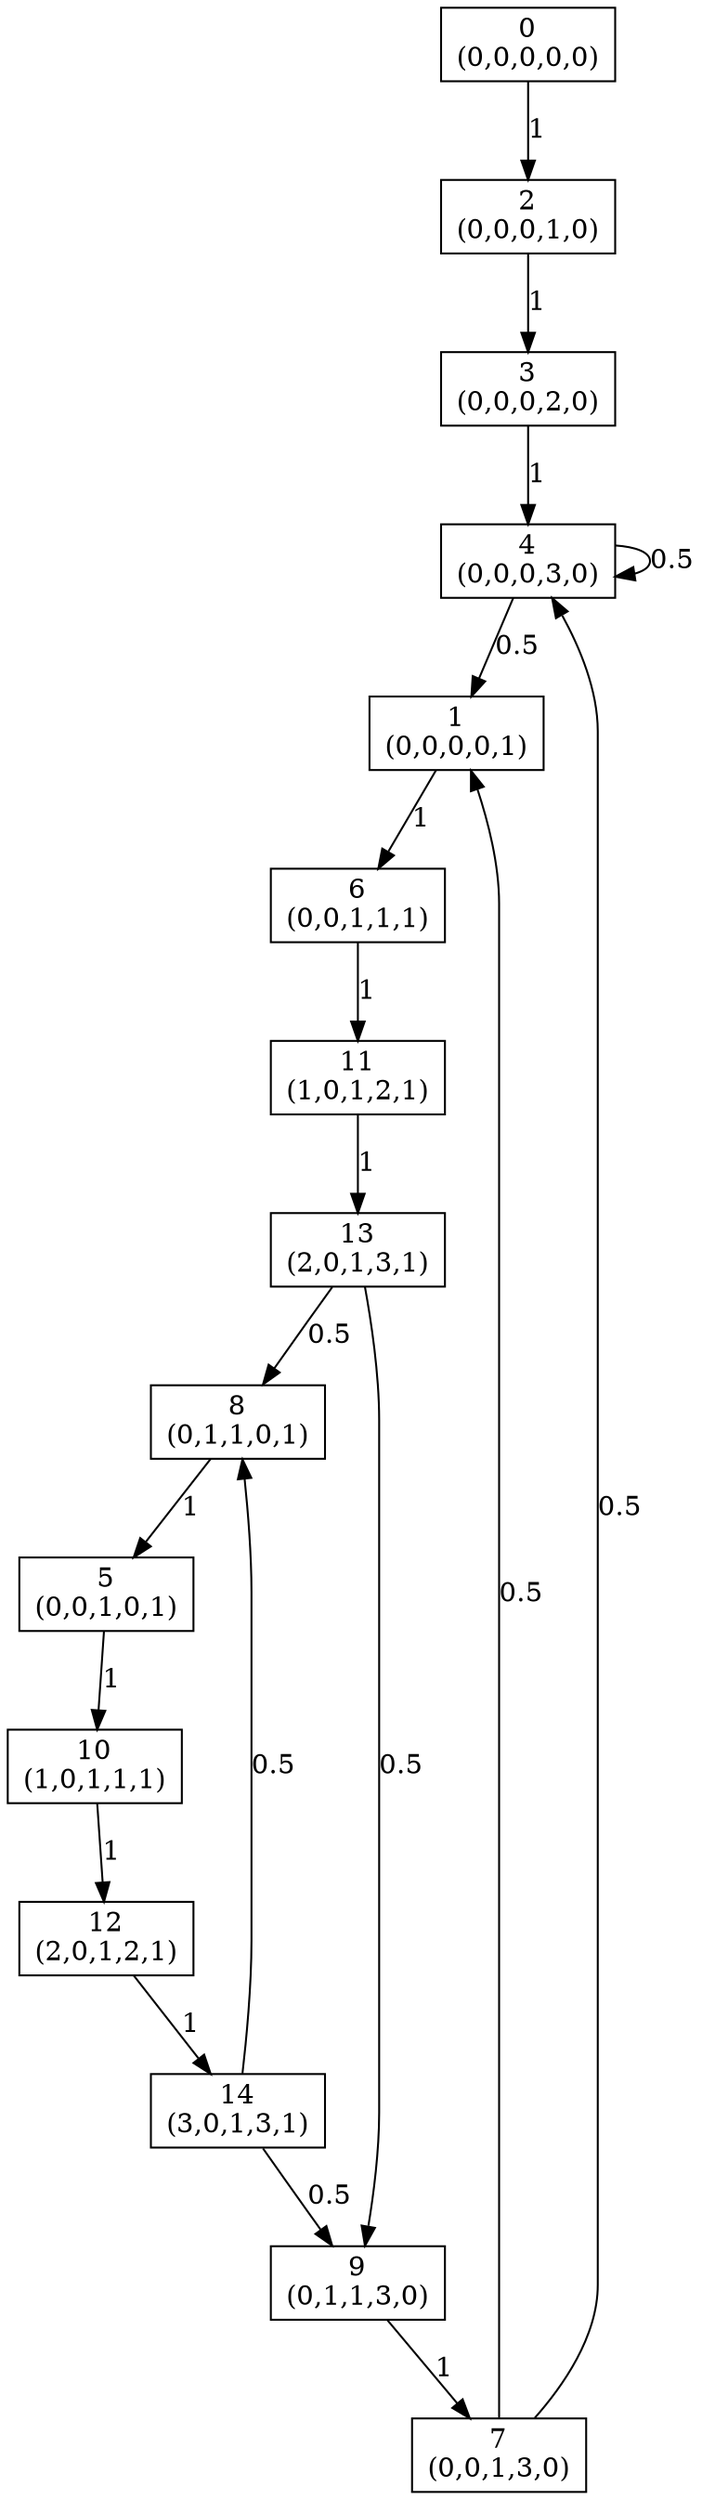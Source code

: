 digraph P {
node [shape=box];
0 -> 2 [ label="1" ];
1 -> 6 [ label="1" ];
2 -> 3 [ label="1" ];
3 -> 4 [ label="1" ];
4 -> 1 [ label="0.5" ];
4 -> 4 [ label="0.5" ];
5 -> 10 [ label="1" ];
6 -> 11 [ label="1" ];
7 -> 1 [ label="0.5" ];
7 -> 4 [ label="0.5" ];
8 -> 5 [ label="1" ];
9 -> 7 [ label="1" ];
10 -> 12 [ label="1" ];
11 -> 13 [ label="1" ];
12 -> 14 [ label="1" ];
13 -> 8 [ label="0.5" ];
13 -> 9 [ label="0.5" ];
14 -> 8 [ label="0.5" ];
14 -> 9 [ label="0.5" ];
0 [label="0\n(0,0,0,0,0)"];
1 [label="1\n(0,0,0,0,1)"];
2 [label="2\n(0,0,0,1,0)"];
3 [label="3\n(0,0,0,2,0)"];
4 [label="4\n(0,0,0,3,0)"];
5 [label="5\n(0,0,1,0,1)"];
6 [label="6\n(0,0,1,1,1)"];
7 [label="7\n(0,0,1,3,0)"];
8 [label="8\n(0,1,1,0,1)"];
9 [label="9\n(0,1,1,3,0)"];
10 [label="10\n(1,0,1,1,1)"];
11 [label="11\n(1,0,1,2,1)"];
12 [label="12\n(2,0,1,2,1)"];
13 [label="13\n(2,0,1,3,1)"];
14 [label="14\n(3,0,1,3,1)"];
}
